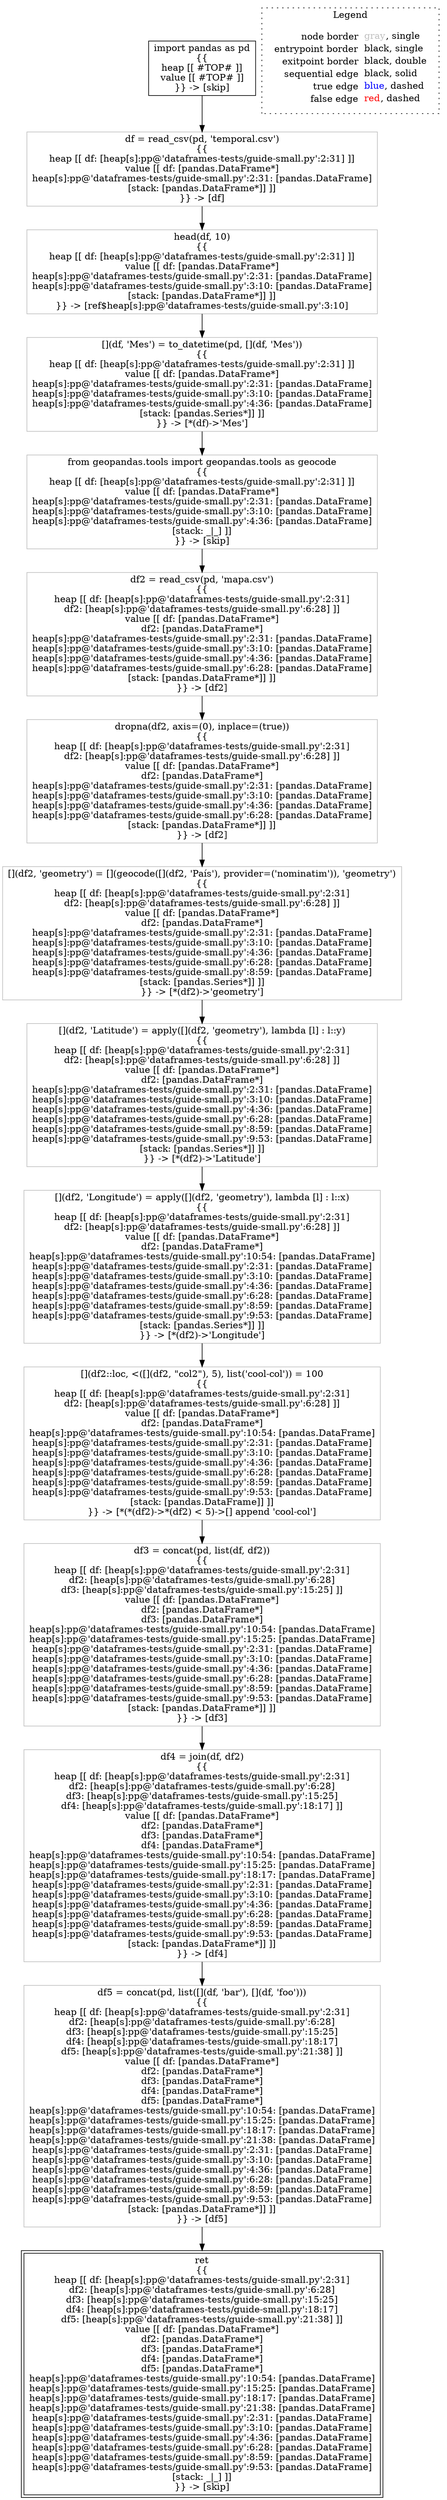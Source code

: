 digraph {
	"node0" [shape="rect",color="black",label=<import pandas as pd<BR/>{{<BR/>heap [[ #TOP# ]]<BR/>value [[ #TOP# ]]<BR/>}} -&gt; [skip]>];
	"node1" [shape="rect",color="gray",label=<head(df, 10)<BR/>{{<BR/>heap [[ df: [heap[s]:pp@'dataframes-tests/guide-small.py':2:31] ]]<BR/>value [[ df: [pandas.DataFrame*]<BR/>heap[s]:pp@'dataframes-tests/guide-small.py':2:31: [pandas.DataFrame]<BR/>heap[s]:pp@'dataframes-tests/guide-small.py':3:10: [pandas.DataFrame]<BR/>[stack: [pandas.DataFrame*]] ]]<BR/>}} -&gt; [ref$heap[s]:pp@'dataframes-tests/guide-small.py':3:10]>];
	"node2" [shape="rect",color="gray",label=<[](df2, 'geometry') = [](geocode([](df2, 'Pa&iacute;s'), provider=('nominatim')), 'geometry')<BR/>{{<BR/>heap [[ df: [heap[s]:pp@'dataframes-tests/guide-small.py':2:31]<BR/>df2: [heap[s]:pp@'dataframes-tests/guide-small.py':6:28] ]]<BR/>value [[ df: [pandas.DataFrame*]<BR/>df2: [pandas.DataFrame*]<BR/>heap[s]:pp@'dataframes-tests/guide-small.py':2:31: [pandas.DataFrame]<BR/>heap[s]:pp@'dataframes-tests/guide-small.py':3:10: [pandas.DataFrame]<BR/>heap[s]:pp@'dataframes-tests/guide-small.py':4:36: [pandas.DataFrame]<BR/>heap[s]:pp@'dataframes-tests/guide-small.py':6:28: [pandas.DataFrame]<BR/>heap[s]:pp@'dataframes-tests/guide-small.py':8:59: [pandas.DataFrame]<BR/>[stack: [pandas.Series*]] ]]<BR/>}} -&gt; [*(df2)-&gt;'geometry']>];
	"node3" [shape="rect",color="gray",label=<dropna(df2, axis=(0), inplace=(true))<BR/>{{<BR/>heap [[ df: [heap[s]:pp@'dataframes-tests/guide-small.py':2:31]<BR/>df2: [heap[s]:pp@'dataframes-tests/guide-small.py':6:28] ]]<BR/>value [[ df: [pandas.DataFrame*]<BR/>df2: [pandas.DataFrame*]<BR/>heap[s]:pp@'dataframes-tests/guide-small.py':2:31: [pandas.DataFrame]<BR/>heap[s]:pp@'dataframes-tests/guide-small.py':3:10: [pandas.DataFrame]<BR/>heap[s]:pp@'dataframes-tests/guide-small.py':4:36: [pandas.DataFrame]<BR/>heap[s]:pp@'dataframes-tests/guide-small.py':6:28: [pandas.DataFrame]<BR/>[stack: [pandas.DataFrame*]] ]]<BR/>}} -&gt; [df2]>];
	"node4" [shape="rect",color="gray",label=<df5 = concat(pd, list([](df, 'bar'), [](df, 'foo')))<BR/>{{<BR/>heap [[ df: [heap[s]:pp@'dataframes-tests/guide-small.py':2:31]<BR/>df2: [heap[s]:pp@'dataframes-tests/guide-small.py':6:28]<BR/>df3: [heap[s]:pp@'dataframes-tests/guide-small.py':15:25]<BR/>df4: [heap[s]:pp@'dataframes-tests/guide-small.py':18:17]<BR/>df5: [heap[s]:pp@'dataframes-tests/guide-small.py':21:38] ]]<BR/>value [[ df: [pandas.DataFrame*]<BR/>df2: [pandas.DataFrame*]<BR/>df3: [pandas.DataFrame*]<BR/>df4: [pandas.DataFrame*]<BR/>df5: [pandas.DataFrame*]<BR/>heap[s]:pp@'dataframes-tests/guide-small.py':10:54: [pandas.DataFrame]<BR/>heap[s]:pp@'dataframes-tests/guide-small.py':15:25: [pandas.DataFrame]<BR/>heap[s]:pp@'dataframes-tests/guide-small.py':18:17: [pandas.DataFrame]<BR/>heap[s]:pp@'dataframes-tests/guide-small.py':21:38: [pandas.DataFrame]<BR/>heap[s]:pp@'dataframes-tests/guide-small.py':2:31: [pandas.DataFrame]<BR/>heap[s]:pp@'dataframes-tests/guide-small.py':3:10: [pandas.DataFrame]<BR/>heap[s]:pp@'dataframes-tests/guide-small.py':4:36: [pandas.DataFrame]<BR/>heap[s]:pp@'dataframes-tests/guide-small.py':6:28: [pandas.DataFrame]<BR/>heap[s]:pp@'dataframes-tests/guide-small.py':8:59: [pandas.DataFrame]<BR/>heap[s]:pp@'dataframes-tests/guide-small.py':9:53: [pandas.DataFrame]<BR/>[stack: [pandas.DataFrame*]] ]]<BR/>}} -&gt; [df5]>];
	"node5" [shape="rect",color="gray",label=<[](df2, 'Latitude') = apply([](df2, 'geometry'), lambda [l] : l::y)<BR/>{{<BR/>heap [[ df: [heap[s]:pp@'dataframes-tests/guide-small.py':2:31]<BR/>df2: [heap[s]:pp@'dataframes-tests/guide-small.py':6:28] ]]<BR/>value [[ df: [pandas.DataFrame*]<BR/>df2: [pandas.DataFrame*]<BR/>heap[s]:pp@'dataframes-tests/guide-small.py':2:31: [pandas.DataFrame]<BR/>heap[s]:pp@'dataframes-tests/guide-small.py':3:10: [pandas.DataFrame]<BR/>heap[s]:pp@'dataframes-tests/guide-small.py':4:36: [pandas.DataFrame]<BR/>heap[s]:pp@'dataframes-tests/guide-small.py':6:28: [pandas.DataFrame]<BR/>heap[s]:pp@'dataframes-tests/guide-small.py':8:59: [pandas.DataFrame]<BR/>heap[s]:pp@'dataframes-tests/guide-small.py':9:53: [pandas.DataFrame]<BR/>[stack: [pandas.Series*]] ]]<BR/>}} -&gt; [*(df2)-&gt;'Latitude']>];
	"node6" [shape="rect",color="gray",label=<[](df2, 'Longitude') = apply([](df2, 'geometry'), lambda [l] : l::x)<BR/>{{<BR/>heap [[ df: [heap[s]:pp@'dataframes-tests/guide-small.py':2:31]<BR/>df2: [heap[s]:pp@'dataframes-tests/guide-small.py':6:28] ]]<BR/>value [[ df: [pandas.DataFrame*]<BR/>df2: [pandas.DataFrame*]<BR/>heap[s]:pp@'dataframes-tests/guide-small.py':10:54: [pandas.DataFrame]<BR/>heap[s]:pp@'dataframes-tests/guide-small.py':2:31: [pandas.DataFrame]<BR/>heap[s]:pp@'dataframes-tests/guide-small.py':3:10: [pandas.DataFrame]<BR/>heap[s]:pp@'dataframes-tests/guide-small.py':4:36: [pandas.DataFrame]<BR/>heap[s]:pp@'dataframes-tests/guide-small.py':6:28: [pandas.DataFrame]<BR/>heap[s]:pp@'dataframes-tests/guide-small.py':8:59: [pandas.DataFrame]<BR/>heap[s]:pp@'dataframes-tests/guide-small.py':9:53: [pandas.DataFrame]<BR/>[stack: [pandas.Series*]] ]]<BR/>}} -&gt; [*(df2)-&gt;'Longitude']>];
	"node7" [shape="rect",color="gray",label=<df2 = read_csv(pd, 'mapa.csv')<BR/>{{<BR/>heap [[ df: [heap[s]:pp@'dataframes-tests/guide-small.py':2:31]<BR/>df2: [heap[s]:pp@'dataframes-tests/guide-small.py':6:28] ]]<BR/>value [[ df: [pandas.DataFrame*]<BR/>df2: [pandas.DataFrame*]<BR/>heap[s]:pp@'dataframes-tests/guide-small.py':2:31: [pandas.DataFrame]<BR/>heap[s]:pp@'dataframes-tests/guide-small.py':3:10: [pandas.DataFrame]<BR/>heap[s]:pp@'dataframes-tests/guide-small.py':4:36: [pandas.DataFrame]<BR/>heap[s]:pp@'dataframes-tests/guide-small.py':6:28: [pandas.DataFrame]<BR/>[stack: [pandas.DataFrame*]] ]]<BR/>}} -&gt; [df2]>];
	"node8" [shape="rect",color="gray",label=<from geopandas.tools import geopandas.tools as geocode<BR/>{{<BR/>heap [[ df: [heap[s]:pp@'dataframes-tests/guide-small.py':2:31] ]]<BR/>value [[ df: [pandas.DataFrame*]<BR/>heap[s]:pp@'dataframes-tests/guide-small.py':2:31: [pandas.DataFrame]<BR/>heap[s]:pp@'dataframes-tests/guide-small.py':3:10: [pandas.DataFrame]<BR/>heap[s]:pp@'dataframes-tests/guide-small.py':4:36: [pandas.DataFrame]<BR/>[stack: _|_] ]]<BR/>}} -&gt; [skip]>];
	"node9" [shape="rect",color="gray",label=<df4 = join(df, df2)<BR/>{{<BR/>heap [[ df: [heap[s]:pp@'dataframes-tests/guide-small.py':2:31]<BR/>df2: [heap[s]:pp@'dataframes-tests/guide-small.py':6:28]<BR/>df3: [heap[s]:pp@'dataframes-tests/guide-small.py':15:25]<BR/>df4: [heap[s]:pp@'dataframes-tests/guide-small.py':18:17] ]]<BR/>value [[ df: [pandas.DataFrame*]<BR/>df2: [pandas.DataFrame*]<BR/>df3: [pandas.DataFrame*]<BR/>df4: [pandas.DataFrame*]<BR/>heap[s]:pp@'dataframes-tests/guide-small.py':10:54: [pandas.DataFrame]<BR/>heap[s]:pp@'dataframes-tests/guide-small.py':15:25: [pandas.DataFrame]<BR/>heap[s]:pp@'dataframes-tests/guide-small.py':18:17: [pandas.DataFrame]<BR/>heap[s]:pp@'dataframes-tests/guide-small.py':2:31: [pandas.DataFrame]<BR/>heap[s]:pp@'dataframes-tests/guide-small.py':3:10: [pandas.DataFrame]<BR/>heap[s]:pp@'dataframes-tests/guide-small.py':4:36: [pandas.DataFrame]<BR/>heap[s]:pp@'dataframes-tests/guide-small.py':6:28: [pandas.DataFrame]<BR/>heap[s]:pp@'dataframes-tests/guide-small.py':8:59: [pandas.DataFrame]<BR/>heap[s]:pp@'dataframes-tests/guide-small.py':9:53: [pandas.DataFrame]<BR/>[stack: [pandas.DataFrame*]] ]]<BR/>}} -&gt; [df4]>];
	"node10" [shape="rect",color="gray",label=<[](df2::loc, &lt;([](df2, &quot;col2&quot;), 5), list('cool-col')) = 100<BR/>{{<BR/>heap [[ df: [heap[s]:pp@'dataframes-tests/guide-small.py':2:31]<BR/>df2: [heap[s]:pp@'dataframes-tests/guide-small.py':6:28] ]]<BR/>value [[ df: [pandas.DataFrame*]<BR/>df2: [pandas.DataFrame*]<BR/>heap[s]:pp@'dataframes-tests/guide-small.py':10:54: [pandas.DataFrame]<BR/>heap[s]:pp@'dataframes-tests/guide-small.py':2:31: [pandas.DataFrame]<BR/>heap[s]:pp@'dataframes-tests/guide-small.py':3:10: [pandas.DataFrame]<BR/>heap[s]:pp@'dataframes-tests/guide-small.py':4:36: [pandas.DataFrame]<BR/>heap[s]:pp@'dataframes-tests/guide-small.py':6:28: [pandas.DataFrame]<BR/>heap[s]:pp@'dataframes-tests/guide-small.py':8:59: [pandas.DataFrame]<BR/>heap[s]:pp@'dataframes-tests/guide-small.py':9:53: [pandas.DataFrame]<BR/>[stack: [pandas.DataFrame]] ]]<BR/>}} -&gt; [*(*(df2)-&gt;*(df2) &lt; 5)-&gt;[] append 'cool-col']>];
	"node11" [shape="rect",color="gray",label=<[](df, 'Mes') = to_datetime(pd, [](df, 'Mes'))<BR/>{{<BR/>heap [[ df: [heap[s]:pp@'dataframes-tests/guide-small.py':2:31] ]]<BR/>value [[ df: [pandas.DataFrame*]<BR/>heap[s]:pp@'dataframes-tests/guide-small.py':2:31: [pandas.DataFrame]<BR/>heap[s]:pp@'dataframes-tests/guide-small.py':3:10: [pandas.DataFrame]<BR/>heap[s]:pp@'dataframes-tests/guide-small.py':4:36: [pandas.DataFrame]<BR/>[stack: [pandas.Series*]] ]]<BR/>}} -&gt; [*(df)-&gt;'Mes']>];
	"node12" [shape="rect",color="gray",label=<df3 = concat(pd, list(df, df2))<BR/>{{<BR/>heap [[ df: [heap[s]:pp@'dataframes-tests/guide-small.py':2:31]<BR/>df2: [heap[s]:pp@'dataframes-tests/guide-small.py':6:28]<BR/>df3: [heap[s]:pp@'dataframes-tests/guide-small.py':15:25] ]]<BR/>value [[ df: [pandas.DataFrame*]<BR/>df2: [pandas.DataFrame*]<BR/>df3: [pandas.DataFrame*]<BR/>heap[s]:pp@'dataframes-tests/guide-small.py':10:54: [pandas.DataFrame]<BR/>heap[s]:pp@'dataframes-tests/guide-small.py':15:25: [pandas.DataFrame]<BR/>heap[s]:pp@'dataframes-tests/guide-small.py':2:31: [pandas.DataFrame]<BR/>heap[s]:pp@'dataframes-tests/guide-small.py':3:10: [pandas.DataFrame]<BR/>heap[s]:pp@'dataframes-tests/guide-small.py':4:36: [pandas.DataFrame]<BR/>heap[s]:pp@'dataframes-tests/guide-small.py':6:28: [pandas.DataFrame]<BR/>heap[s]:pp@'dataframes-tests/guide-small.py':8:59: [pandas.DataFrame]<BR/>heap[s]:pp@'dataframes-tests/guide-small.py':9:53: [pandas.DataFrame]<BR/>[stack: [pandas.DataFrame*]] ]]<BR/>}} -&gt; [df3]>];
	"node13" [shape="rect",color="black",peripheries="2",label=<ret<BR/>{{<BR/>heap [[ df: [heap[s]:pp@'dataframes-tests/guide-small.py':2:31]<BR/>df2: [heap[s]:pp@'dataframes-tests/guide-small.py':6:28]<BR/>df3: [heap[s]:pp@'dataframes-tests/guide-small.py':15:25]<BR/>df4: [heap[s]:pp@'dataframes-tests/guide-small.py':18:17]<BR/>df5: [heap[s]:pp@'dataframes-tests/guide-small.py':21:38] ]]<BR/>value [[ df: [pandas.DataFrame*]<BR/>df2: [pandas.DataFrame*]<BR/>df3: [pandas.DataFrame*]<BR/>df4: [pandas.DataFrame*]<BR/>df5: [pandas.DataFrame*]<BR/>heap[s]:pp@'dataframes-tests/guide-small.py':10:54: [pandas.DataFrame]<BR/>heap[s]:pp@'dataframes-tests/guide-small.py':15:25: [pandas.DataFrame]<BR/>heap[s]:pp@'dataframes-tests/guide-small.py':18:17: [pandas.DataFrame]<BR/>heap[s]:pp@'dataframes-tests/guide-small.py':21:38: [pandas.DataFrame]<BR/>heap[s]:pp@'dataframes-tests/guide-small.py':2:31: [pandas.DataFrame]<BR/>heap[s]:pp@'dataframes-tests/guide-small.py':3:10: [pandas.DataFrame]<BR/>heap[s]:pp@'dataframes-tests/guide-small.py':4:36: [pandas.DataFrame]<BR/>heap[s]:pp@'dataframes-tests/guide-small.py':6:28: [pandas.DataFrame]<BR/>heap[s]:pp@'dataframes-tests/guide-small.py':8:59: [pandas.DataFrame]<BR/>heap[s]:pp@'dataframes-tests/guide-small.py':9:53: [pandas.DataFrame]<BR/>[stack: _|_] ]]<BR/>}} -&gt; [skip]>];
	"node14" [shape="rect",color="gray",label=<df = read_csv(pd, 'temporal.csv')<BR/>{{<BR/>heap [[ df: [heap[s]:pp@'dataframes-tests/guide-small.py':2:31] ]]<BR/>value [[ df: [pandas.DataFrame*]<BR/>heap[s]:pp@'dataframes-tests/guide-small.py':2:31: [pandas.DataFrame]<BR/>[stack: [pandas.DataFrame*]] ]]<BR/>}} -&gt; [df]>];
	"node1" -> "node11" [color="black"];
	"node2" -> "node5" [color="black"];
	"node3" -> "node2" [color="black"];
	"node0" -> "node14" [color="black"];
	"node4" -> "node13" [color="black"];
	"node5" -> "node6" [color="black"];
	"node6" -> "node10" [color="black"];
	"node7" -> "node3" [color="black"];
	"node8" -> "node7" [color="black"];
	"node9" -> "node4" [color="black"];
	"node10" -> "node12" [color="black"];
	"node11" -> "node8" [color="black"];
	"node12" -> "node9" [color="black"];
	"node14" -> "node1" [color="black"];
subgraph cluster_legend {
	label="Legend";
	style=dotted;
	node [shape=plaintext];
	"legend" [label=<<table border="0" cellpadding="2" cellspacing="0" cellborder="0"><tr><td align="right">node border&nbsp;</td><td align="left"><font color="gray">gray</font>, single</td></tr><tr><td align="right">entrypoint border&nbsp;</td><td align="left"><font color="black">black</font>, single</td></tr><tr><td align="right">exitpoint border&nbsp;</td><td align="left"><font color="black">black</font>, double</td></tr><tr><td align="right">sequential edge&nbsp;</td><td align="left"><font color="black">black</font>, solid</td></tr><tr><td align="right">true edge&nbsp;</td><td align="left"><font color="blue">blue</font>, dashed</td></tr><tr><td align="right">false edge&nbsp;</td><td align="left"><font color="red">red</font>, dashed</td></tr></table>>];
}

}
